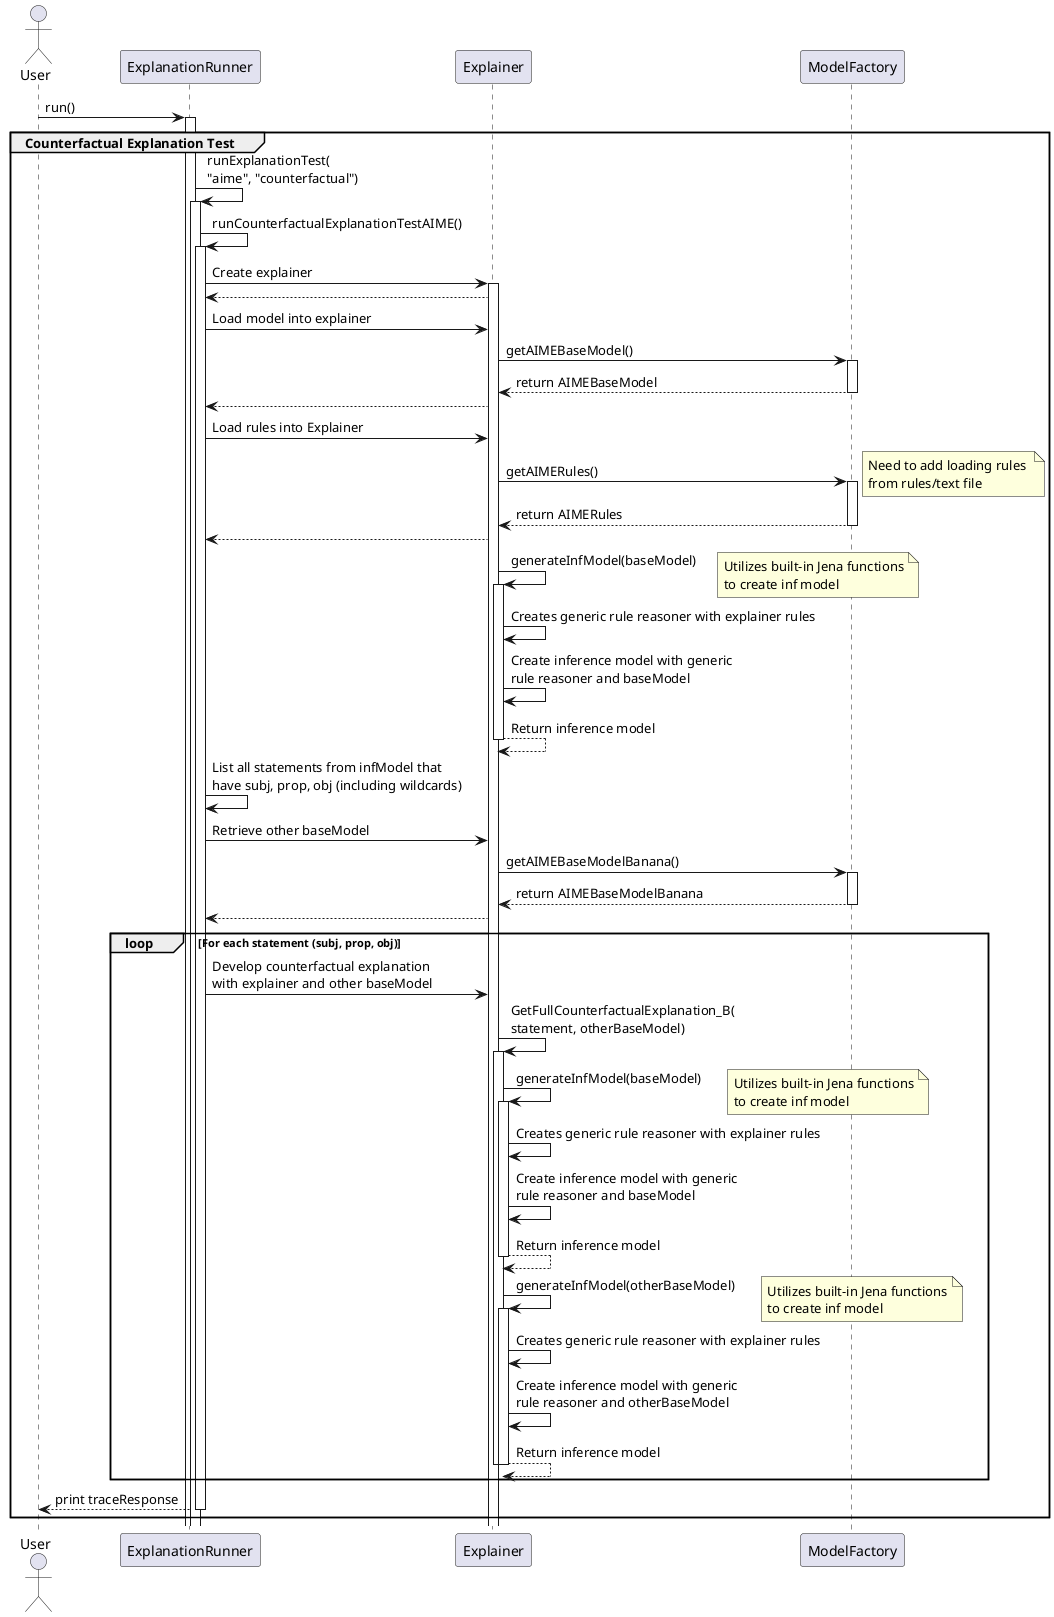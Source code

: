 @startuml
actor User
participant "ExplanationRunner" as ER
participant "Explainer" as E
participant "ModelFactory" as MF

User -> ER: run()

group Counterfactual Explanation Test
    
    activate ER

    ER -> ER: runExplanationTest(\n"aime", "counterfactual")

    activate ER

    ER -> ER: runCounterfactualExplanationTestAIME()

    activate ER

    ER -> E: Create explainer
    activate E
    E --> ER

    ER -> E: Load model into explainer
    
    E -> MF: getAIMEBaseModel()
    activate MF
    E <-- MF: return AIMEBaseModel
    deactivate MF
    
    E --> ER
    ER -> E: Load rules into Explainer
    
    E -> MF: getAIMERules()
    activate MF
    note right
      Need to add loading rules 
      from rules/text file
    end note
    E <-- MF: return AIMERules
    deactivate MF
    
    E --> ER
    
    E -> E: generateInfModel(baseModel)
    note right
      Utilizes built-in Jena functions
      to create inf model
    end note
    activate E
    
    E -> E: Creates generic rule reasoner with explainer rules

    E -> E: Create inference model with generic \nrule reasoner and baseModel
    
    E --> E: Return inference model
    deactivate E
        
    ER -> ER: List all statements from infModel that \nhave subj, prop, obj (including wildcards)
    
    ER -> E: Retrieve other baseModel
    
    E -> MF: getAIMEBaseModelBanana()
    activate MF
    E <-- MF: return AIMEBaseModelBanana
    deactivate MF
    
    E --> ER
    
    loop For each statement (subj, prop, obj)
        ER -> E: Develop counterfactual explanation \nwith explainer and other baseModel
        E -> E: GetFullCounterfactualExplanation_B(\nstatement, otherBaseModel)
      activate E
        E -> E: generateInfModel(baseModel)
        note right
          Utilizes built-in Jena functions
          to create inf model
        end note
        activate E
        
        E -> E: Creates generic rule reasoner with explainer rules
    
        E -> E: Create inference model with generic \nrule reasoner and baseModel
        
        E --> E: Return inference model
        deactivate E
        
        E -> E: generateInfModel(otherBaseModel)
        note right
          Utilizes built-in Jena functions
          to create inf model
        end note
        activate E
        
        E -> E: Creates generic rule reasoner with explainer rules
    
        E -> E: Create inference model with generic \nrule reasoner and otherBaseModel
        
        E --> E: Return inference model
        deactivate E
        
        
        
        
      deactivate E
    end loop
        

    ER --> User: print traceResponse
    deactivate ER

end group
@enduml
